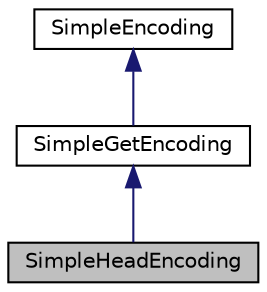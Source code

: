 digraph "SimpleHeadEncoding"
{
  edge [fontname="Helvetica",fontsize="10",labelfontname="Helvetica",labelfontsize="10"];
  node [fontname="Helvetica",fontsize="10",shape=record];
  Node1 [label="SimpleHeadEncoding",height=0.2,width=0.4,color="black", fillcolor="grey75", style="filled" fontcolor="black"];
  Node2 -> Node1 [dir="back",color="midnightblue",fontsize="10",style="solid",fontname="Helvetica"];
  Node2 [label="SimpleGetEncoding",height=0.2,width=0.4,color="black", fillcolor="white", style="filled",URL="$class_simple_get_encoding.html"];
  Node3 -> Node2 [dir="back",color="midnightblue",fontsize="10",style="solid",fontname="Helvetica"];
  Node3 [label="SimpleEncoding",height=0.2,width=0.4,color="black", fillcolor="white", style="filled",URL="$class_simple_encoding.html"];
}

